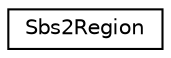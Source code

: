 digraph G
{
  edge [fontname="Helvetica",fontsize="10",labelfontname="Helvetica",labelfontsize="10"];
  node [fontname="Helvetica",fontsize="10",shape=record];
  rankdir="LR";
  Node1 [label="Sbs2Region",height=0.2,width=0.4,color="black", fillcolor="white", style="filled",URL="$class_sbs2_region.html"];
}
